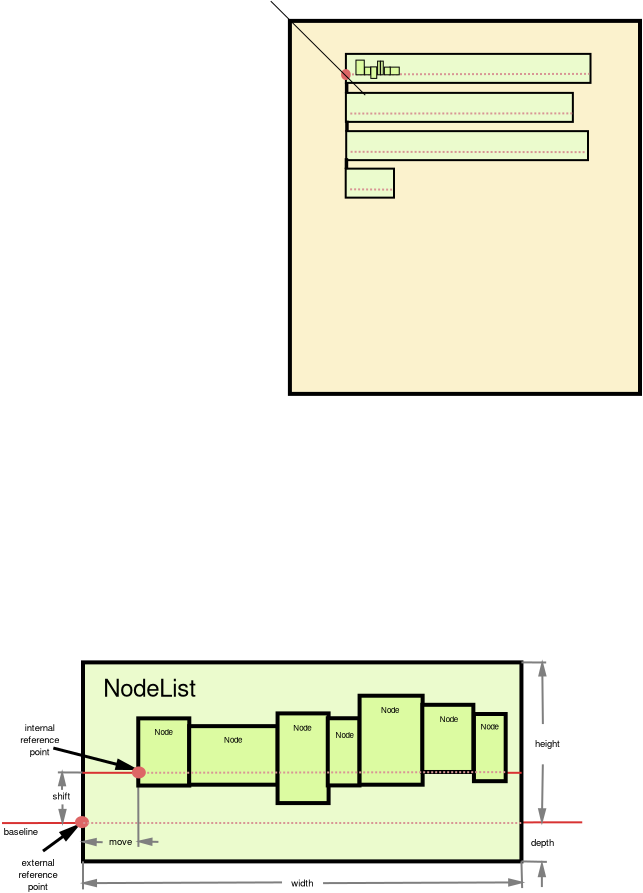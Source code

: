 <?xml version="1.0" encoding="UTF-8"?>
<dia:diagram xmlns:dia="http://www.lysator.liu.se/~alla/dia/">
  <dia:layer name="Background" visible="true">
    <dia:object type="Standard - Line" version="0" id="O0">
      <dia:attribute name="obj_pos">
        <dia:point val="1,13.05"/>
      </dia:attribute>
      <dia:attribute name="obj_bb">
        <dia:rectangle val="0.95,12.961;30.062,13.1"/>
      </dia:attribute>
      <dia:attribute name="conn_endpoints">
        <dia:point val="1,13.05"/>
        <dia:point val="30.012,13.011"/>
      </dia:attribute>
      <dia:attribute name="numcp">
        <dia:int val="1"/>
      </dia:attribute>
      <dia:attribute name="line_color">
        <dia:color val="#d83333"/>
      </dia:attribute>
    </dia:object>
    <dia:object type="Standard - Box" version="0" id="O1">
      <dia:attribute name="obj_pos">
        <dia:point val="5.05,5.015"/>
      </dia:attribute>
      <dia:attribute name="obj_bb">
        <dia:rectangle val="4.95,4.915;27.072,15.065"/>
      </dia:attribute>
      <dia:attribute name="elem_corner">
        <dia:point val="5.05,5.015"/>
      </dia:attribute>
      <dia:attribute name="elem_width">
        <dia:real val="21.922"/>
      </dia:attribute>
      <dia:attribute name="elem_height">
        <dia:real val="9.95"/>
      </dia:attribute>
      <dia:attribute name="border_width">
        <dia:real val="0.2"/>
      </dia:attribute>
      <dia:attribute name="inner_color">
        <dia:color val="#ebfbcd"/>
      </dia:attribute>
      <dia:attribute name="show_background">
        <dia:boolean val="true"/>
      </dia:attribute>
    </dia:object>
    <dia:object type="Standard - Text" version="0" id="O2">
      <dia:attribute name="obj_pos">
        <dia:point val="8.43,6.738"/>
      </dia:attribute>
      <dia:attribute name="obj_bb">
        <dia:rectangle val="6.08,5.538;10.78,7.338"/>
      </dia:attribute>
      <dia:attribute name="text">
        <dia:composite type="text">
          <dia:attribute name="string">
            <dia:string>#NodeList#</dia:string>
          </dia:attribute>
          <dia:attribute name="font">
            <dia:font family="nimbus sans l" style="0" name="Courier"/>
          </dia:attribute>
          <dia:attribute name="height">
            <dia:real val="1.5"/>
          </dia:attribute>
          <dia:attribute name="pos">
            <dia:point val="8.43,6.738"/>
          </dia:attribute>
          <dia:attribute name="color">
            <dia:color val="#000000"/>
          </dia:attribute>
          <dia:attribute name="alignment">
            <dia:enum val="1"/>
          </dia:attribute>
        </dia:composite>
      </dia:attribute>
    </dia:object>
    <dia:object type="Standard - Text" version="0" id="O3">
      <dia:attribute name="obj_pos">
        <dia:point val="1.085,13.649"/>
      </dia:attribute>
      <dia:attribute name="obj_bb">
        <dia:rectangle val="1.085,13.098;3.185,13.848"/>
      </dia:attribute>
      <dia:attribute name="text">
        <dia:composite type="text">
          <dia:attribute name="string">
            <dia:string>#baseline#</dia:string>
          </dia:attribute>
          <dia:attribute name="font">
            <dia:font family="nimbus sans l" style="0" name="Courier"/>
          </dia:attribute>
          <dia:attribute name="height">
            <dia:real val="0.6"/>
          </dia:attribute>
          <dia:attribute name="pos">
            <dia:point val="1.085,13.649"/>
          </dia:attribute>
          <dia:attribute name="color">
            <dia:color val="#000000"/>
          </dia:attribute>
          <dia:attribute name="alignment">
            <dia:enum val="0"/>
          </dia:attribute>
        </dia:composite>
      </dia:attribute>
    </dia:object>
    <dia:object type="Standard - Text" version="0" id="O4">
      <dia:attribute name="obj_pos">
        <dia:point val="16.016,16.225"/>
      </dia:attribute>
      <dia:attribute name="obj_bb">
        <dia:rectangle val="15.366,15.675;16.666,16.425"/>
      </dia:attribute>
      <dia:attribute name="text">
        <dia:composite type="text">
          <dia:attribute name="string">
            <dia:string>#width#</dia:string>
          </dia:attribute>
          <dia:attribute name="font">
            <dia:font family="nimbus sans l" style="0" name="Courier"/>
          </dia:attribute>
          <dia:attribute name="height">
            <dia:real val="0.6"/>
          </dia:attribute>
          <dia:attribute name="pos">
            <dia:point val="16.016,16.225"/>
          </dia:attribute>
          <dia:attribute name="color">
            <dia:color val="#000000"/>
          </dia:attribute>
          <dia:attribute name="alignment">
            <dia:enum val="1"/>
          </dia:attribute>
        </dia:composite>
      </dia:attribute>
    </dia:object>
    <dia:object type="Standard - Text" version="0" id="O5">
      <dia:attribute name="obj_pos">
        <dia:point val="27.444,14.2"/>
      </dia:attribute>
      <dia:attribute name="obj_bb">
        <dia:rectangle val="27.444,13.65;28.844,14.4"/>
      </dia:attribute>
      <dia:attribute name="text">
        <dia:composite type="text">
          <dia:attribute name="string">
            <dia:string>#depth#</dia:string>
          </dia:attribute>
          <dia:attribute name="font">
            <dia:font family="nimbus sans l" style="0" name="Courier"/>
          </dia:attribute>
          <dia:attribute name="height">
            <dia:real val="0.6"/>
          </dia:attribute>
          <dia:attribute name="pos">
            <dia:point val="27.444,14.2"/>
          </dia:attribute>
          <dia:attribute name="color">
            <dia:color val="#000000"/>
          </dia:attribute>
          <dia:attribute name="alignment">
            <dia:enum val="0"/>
          </dia:attribute>
        </dia:composite>
      </dia:attribute>
    </dia:object>
    <dia:object type="Standard - Text" version="0" id="O6">
      <dia:attribute name="obj_pos">
        <dia:point val="27.644,9.25"/>
      </dia:attribute>
      <dia:attribute name="obj_bb">
        <dia:rectangle val="27.644,8.7;29.194,9.45"/>
      </dia:attribute>
      <dia:attribute name="text">
        <dia:composite type="text">
          <dia:attribute name="string">
            <dia:string>#height#</dia:string>
          </dia:attribute>
          <dia:attribute name="font">
            <dia:font family="nimbus sans l" style="0" name="Courier"/>
          </dia:attribute>
          <dia:attribute name="height">
            <dia:real val="0.6"/>
          </dia:attribute>
          <dia:attribute name="pos">
            <dia:point val="27.644,9.25"/>
          </dia:attribute>
          <dia:attribute name="color">
            <dia:color val="#000000"/>
          </dia:attribute>
          <dia:attribute name="alignment">
            <dia:enum val="0"/>
          </dia:attribute>
        </dia:composite>
      </dia:attribute>
    </dia:object>
    <dia:object type="Standard - Line" version="0" id="O7">
      <dia:attribute name="obj_pos">
        <dia:point val="5.05,14.965"/>
      </dia:attribute>
      <dia:attribute name="obj_bb">
        <dia:rectangle val="5.0,14.915;5.1,16.415"/>
      </dia:attribute>
      <dia:attribute name="conn_endpoints">
        <dia:point val="5.05,14.965"/>
        <dia:point val="5.05,16.365"/>
      </dia:attribute>
      <dia:attribute name="numcp">
        <dia:int val="1"/>
      </dia:attribute>
      <dia:attribute name="line_color">
        <dia:color val="#7f7f7f"/>
      </dia:attribute>
      <dia:connections>
        <dia:connection handle="0" to="O1" connection="5"/>
      </dia:connections>
    </dia:object>
    <dia:object type="Standard - Line" version="0" id="O8">
      <dia:attribute name="obj_pos">
        <dia:point val="26.972,14.965"/>
      </dia:attribute>
      <dia:attribute name="obj_bb">
        <dia:rectangle val="26.921,14.914;28.295,15.042"/>
      </dia:attribute>
      <dia:attribute name="conn_endpoints">
        <dia:point val="26.972,14.965"/>
        <dia:point val="28.244,14.991"/>
      </dia:attribute>
      <dia:attribute name="numcp">
        <dia:int val="1"/>
      </dia:attribute>
      <dia:attribute name="line_color">
        <dia:color val="#7f7f7f"/>
      </dia:attribute>
      <dia:connections>
        <dia:connection handle="0" to="O1" connection="7"/>
      </dia:connections>
    </dia:object>
    <dia:object type="Standard - Line" version="0" id="O9">
      <dia:attribute name="obj_pos">
        <dia:point val="5.052,16.052"/>
      </dia:attribute>
      <dia:attribute name="obj_bb">
        <dia:rectangle val="5.001,15.752;15.051,16.352"/>
      </dia:attribute>
      <dia:attribute name="conn_endpoints">
        <dia:point val="5.052,16.052"/>
        <dia:point val="15.001,16.016"/>
      </dia:attribute>
      <dia:attribute name="numcp">
        <dia:int val="1"/>
      </dia:attribute>
      <dia:attribute name="line_color">
        <dia:color val="#7f7f7f"/>
      </dia:attribute>
      <dia:attribute name="start_arrow">
        <dia:enum val="3"/>
      </dia:attribute>
      <dia:attribute name="start_arrow_length">
        <dia:real val="0.6"/>
      </dia:attribute>
      <dia:attribute name="start_arrow_width">
        <dia:real val="0.3"/>
      </dia:attribute>
    </dia:object>
    <dia:object type="Standard - Line" version="0" id="O10">
      <dia:attribute name="obj_pos">
        <dia:point val="17.052,16.052"/>
      </dia:attribute>
      <dia:attribute name="obj_bb">
        <dia:rectangle val="17.001,15.716;27.058,16.316"/>
      </dia:attribute>
      <dia:attribute name="conn_endpoints">
        <dia:point val="17.052,16.052"/>
        <dia:point val="27.007,16.016"/>
      </dia:attribute>
      <dia:attribute name="numcp">
        <dia:int val="1"/>
      </dia:attribute>
      <dia:attribute name="line_color">
        <dia:color val="#7f7f7f"/>
      </dia:attribute>
      <dia:attribute name="end_arrow">
        <dia:enum val="3"/>
      </dia:attribute>
      <dia:attribute name="end_arrow_length">
        <dia:real val="0.6"/>
      </dia:attribute>
      <dia:attribute name="end_arrow_width">
        <dia:real val="0.3"/>
      </dia:attribute>
    </dia:object>
    <dia:object type="Standard - Line" version="0" id="O11">
      <dia:attribute name="obj_pos">
        <dia:point val="4.788,13.177"/>
      </dia:attribute>
      <dia:attribute name="obj_bb">
        <dia:rectangle val="2.945,12.81;5.085,14.555"/>
      </dia:attribute>
      <dia:attribute name="conn_endpoints">
        <dia:point val="4.788,13.177"/>
        <dia:point val="3.05,14.45"/>
      </dia:attribute>
      <dia:attribute name="numcp">
        <dia:int val="1"/>
      </dia:attribute>
      <dia:attribute name="line_width">
        <dia:real val="0.15"/>
      </dia:attribute>
      <dia:attribute name="start_arrow">
        <dia:enum val="3"/>
      </dia:attribute>
      <dia:attribute name="start_arrow_length">
        <dia:real val="0.8"/>
      </dia:attribute>
      <dia:attribute name="start_arrow_width">
        <dia:real val="0.4"/>
      </dia:attribute>
      <dia:connections>
        <dia:connection handle="0" to="O12" connection="5"/>
      </dia:connections>
    </dia:object>
    <dia:object type="Standard - Ellipse" version="0" id="O12">
      <dia:attribute name="obj_pos">
        <dia:point val="4.7,12.75"/>
      </dia:attribute>
      <dia:attribute name="obj_bb">
        <dia:rectangle val="4.65,12.7;5.35,13.3"/>
      </dia:attribute>
      <dia:attribute name="elem_corner">
        <dia:point val="4.7,12.75"/>
      </dia:attribute>
      <dia:attribute name="elem_width">
        <dia:real val="0.6"/>
      </dia:attribute>
      <dia:attribute name="elem_height">
        <dia:real val="0.5"/>
      </dia:attribute>
      <dia:attribute name="border_color">
        <dia:color val="#dd6666"/>
      </dia:attribute>
      <dia:attribute name="inner_color">
        <dia:color val="#dd6666"/>
      </dia:attribute>
    </dia:object>
    <dia:object type="Standard - Text" version="0" id="O13">
      <dia:attribute name="obj_pos">
        <dia:point val="2.8,15.2"/>
      </dia:attribute>
      <dia:attribute name="obj_bb">
        <dia:rectangle val="1.625,14.65;3.975,16.6"/>
      </dia:attribute>
      <dia:attribute name="text">
        <dia:composite type="text">
          <dia:attribute name="string">
            <dia:string>#external
reference
point#</dia:string>
          </dia:attribute>
          <dia:attribute name="font">
            <dia:font family="nimbus sans l" style="0" name="Courier"/>
          </dia:attribute>
          <dia:attribute name="height">
            <dia:real val="0.6"/>
          </dia:attribute>
          <dia:attribute name="pos">
            <dia:point val="2.8,15.2"/>
          </dia:attribute>
          <dia:attribute name="color">
            <dia:color val="#000000"/>
          </dia:attribute>
          <dia:attribute name="alignment">
            <dia:enum val="1"/>
          </dia:attribute>
        </dia:composite>
      </dia:attribute>
    </dia:object>
    <dia:object type="Standard - Line" version="0" id="O14">
      <dia:attribute name="obj_pos">
        <dia:point val="26.972,5.015"/>
      </dia:attribute>
      <dia:attribute name="obj_bb">
        <dia:rectangle val="26.921,4.964;28.259,5.071"/>
      </dia:attribute>
      <dia:attribute name="conn_endpoints">
        <dia:point val="26.972,5.015"/>
        <dia:point val="28.209,5.021"/>
      </dia:attribute>
      <dia:attribute name="numcp">
        <dia:int val="1"/>
      </dia:attribute>
      <dia:attribute name="line_color">
        <dia:color val="#7f7f7f"/>
      </dia:attribute>
      <dia:connections>
        <dia:connection handle="0" to="O1" connection="2"/>
      </dia:connections>
    </dia:object>
    <dia:object type="Standard - Line" version="0" id="O15">
      <dia:attribute name="obj_pos">
        <dia:point val="28.012,5.021"/>
      </dia:attribute>
      <dia:attribute name="obj_bb">
        <dia:rectangle val="27.711,4.968;28.312,8.151"/>
      </dia:attribute>
      <dia:attribute name="conn_endpoints">
        <dia:point val="28.012,5.021"/>
        <dia:point val="28.044,8.1"/>
      </dia:attribute>
      <dia:attribute name="numcp">
        <dia:int val="1"/>
      </dia:attribute>
      <dia:attribute name="line_color">
        <dia:color val="#7f7f7f"/>
      </dia:attribute>
      <dia:attribute name="start_arrow">
        <dia:enum val="3"/>
      </dia:attribute>
      <dia:attribute name="start_arrow_length">
        <dia:real val="0.6"/>
      </dia:attribute>
      <dia:attribute name="start_arrow_width">
        <dia:real val="0.3"/>
      </dia:attribute>
    </dia:object>
    <dia:object type="Standard - Line" version="0" id="O16">
      <dia:attribute name="obj_pos">
        <dia:point val="28.042,10.112"/>
      </dia:attribute>
      <dia:attribute name="obj_bb">
        <dia:rectangle val="27.694,10.061;28.295,13.062"/>
      </dia:attribute>
      <dia:attribute name="conn_endpoints">
        <dia:point val="28.042,10.112"/>
        <dia:point val="27.995,13.007"/>
      </dia:attribute>
      <dia:attribute name="numcp">
        <dia:int val="1"/>
      </dia:attribute>
      <dia:attribute name="line_color">
        <dia:color val="#7f7f7f"/>
      </dia:attribute>
      <dia:attribute name="end_arrow">
        <dia:enum val="3"/>
      </dia:attribute>
      <dia:attribute name="end_arrow_length">
        <dia:real val="0.6"/>
      </dia:attribute>
      <dia:attribute name="end_arrow_width">
        <dia:real val="0.3"/>
      </dia:attribute>
    </dia:object>
    <dia:object type="Standard - Line" version="0" id="O17">
      <dia:attribute name="obj_pos">
        <dia:point val="27.995,15.057"/>
      </dia:attribute>
      <dia:attribute name="obj_bb">
        <dia:rectangle val="27.695,15.006;28.295,16.3"/>
      </dia:attribute>
      <dia:attribute name="conn_endpoints">
        <dia:point val="27.995,15.057"/>
        <dia:point val="27.994,16.25"/>
      </dia:attribute>
      <dia:attribute name="numcp">
        <dia:int val="1"/>
      </dia:attribute>
      <dia:attribute name="line_color">
        <dia:color val="#7f7f7f"/>
      </dia:attribute>
      <dia:attribute name="start_arrow">
        <dia:enum val="3"/>
      </dia:attribute>
      <dia:attribute name="start_arrow_length">
        <dia:real val="0.6"/>
      </dia:attribute>
      <dia:attribute name="start_arrow_width">
        <dia:real val="0.3"/>
      </dia:attribute>
    </dia:object>
    <dia:object type="Standard - Line" version="0" id="O18">
      <dia:attribute name="obj_pos">
        <dia:point val="26.972,14.965"/>
      </dia:attribute>
      <dia:attribute name="obj_bb">
        <dia:rectangle val="26.92,14.913;27.058,16.35"/>
      </dia:attribute>
      <dia:attribute name="conn_endpoints">
        <dia:point val="26.972,14.965"/>
        <dia:point val="27.007,16.299"/>
      </dia:attribute>
      <dia:attribute name="numcp">
        <dia:int val="1"/>
      </dia:attribute>
      <dia:attribute name="line_color">
        <dia:color val="#7f7f7f"/>
      </dia:attribute>
      <dia:connections>
        <dia:connection handle="0" to="O1" connection="7"/>
      </dia:connections>
    </dia:object>
    <dia:object type="Standard - Line" version="0" id="O19">
      <dia:attribute name="obj_pos">
        <dia:point val="5.061,13.046"/>
      </dia:attribute>
      <dia:attribute name="obj_bb">
        <dia:rectangle val="5.011,12.996;27.032,13.096"/>
      </dia:attribute>
      <dia:attribute name="conn_endpoints">
        <dia:point val="5.061,13.046"/>
        <dia:point val="26.982,13.046"/>
      </dia:attribute>
      <dia:attribute name="numcp">
        <dia:int val="1"/>
      </dia:attribute>
      <dia:attribute name="line_color">
        <dia:color val="#d89595"/>
      </dia:attribute>
      <dia:attribute name="line_style">
        <dia:enum val="4"/>
      </dia:attribute>
    </dia:object>
    <dia:object type="Standard - Text" version="0" id="O20">
      <dia:attribute name="obj_pos">
        <dia:point val="2.892,8.452"/>
      </dia:attribute>
      <dia:attribute name="obj_bb">
        <dia:rectangle val="1.717,7.902;4.067,9.852"/>
      </dia:attribute>
      <dia:attribute name="text">
        <dia:composite type="text">
          <dia:attribute name="string">
            <dia:string>#internal
reference
point#</dia:string>
          </dia:attribute>
          <dia:attribute name="font">
            <dia:font family="nimbus sans l" style="0" name="Courier"/>
          </dia:attribute>
          <dia:attribute name="height">
            <dia:real val="0.6"/>
          </dia:attribute>
          <dia:attribute name="pos">
            <dia:point val="2.892,8.452"/>
          </dia:attribute>
          <dia:attribute name="color">
            <dia:color val="#000000"/>
          </dia:attribute>
          <dia:attribute name="alignment">
            <dia:enum val="1"/>
          </dia:attribute>
        </dia:composite>
      </dia:attribute>
    </dia:object>
    <dia:object type="Standard - Line" version="0" id="O21">
      <dia:attribute name="obj_pos">
        <dia:point val="7.629,10.341"/>
      </dia:attribute>
      <dia:attribute name="obj_bb">
        <dia:rectangle val="3.475,9.207;7.801,10.747"/>
      </dia:attribute>
      <dia:attribute name="conn_endpoints">
        <dia:point val="7.629,10.341"/>
        <dia:point val="3.566,9.299"/>
      </dia:attribute>
      <dia:attribute name="numcp">
        <dia:int val="1"/>
      </dia:attribute>
      <dia:attribute name="line_width">
        <dia:real val="0.15"/>
      </dia:attribute>
      <dia:attribute name="start_arrow">
        <dia:enum val="3"/>
      </dia:attribute>
      <dia:attribute name="start_arrow_length">
        <dia:real val="0.8"/>
      </dia:attribute>
      <dia:attribute name="start_arrow_width">
        <dia:real val="0.4"/>
      </dia:attribute>
      <dia:connections>
        <dia:connection handle="0" to="O46" connection="0"/>
      </dia:connections>
    </dia:object>
    <dia:object type="Standard - Line" version="0" id="O22">
      <dia:attribute name="obj_pos">
        <dia:point val="3.793,10.516"/>
      </dia:attribute>
      <dia:attribute name="obj_bb">
        <dia:rectangle val="3.743,10.466;5.081,10.572"/>
      </dia:attribute>
      <dia:attribute name="conn_endpoints">
        <dia:point val="3.793,10.516"/>
        <dia:point val="5.031,10.522"/>
      </dia:attribute>
      <dia:attribute name="numcp">
        <dia:int val="1"/>
      </dia:attribute>
      <dia:attribute name="line_color">
        <dia:color val="#7f7f7f"/>
      </dia:attribute>
    </dia:object>
    <dia:object type="Standard - Line" version="0" id="O23">
      <dia:attribute name="obj_pos">
        <dia:point val="4.008,10.511"/>
      </dia:attribute>
      <dia:attribute name="obj_bb">
        <dia:rectangle val="3.707,10.459;4.308,11.44"/>
      </dia:attribute>
      <dia:attribute name="conn_endpoints">
        <dia:point val="4.008,10.511"/>
        <dia:point val="4.0,11.39"/>
      </dia:attribute>
      <dia:attribute name="numcp">
        <dia:int val="1"/>
      </dia:attribute>
      <dia:attribute name="line_color">
        <dia:color val="#7f7f7f"/>
      </dia:attribute>
      <dia:attribute name="start_arrow">
        <dia:enum val="3"/>
      </dia:attribute>
      <dia:attribute name="start_arrow_length">
        <dia:real val="0.6"/>
      </dia:attribute>
      <dia:attribute name="start_arrow_width">
        <dia:real val="0.3"/>
      </dia:attribute>
    </dia:object>
    <dia:object type="Standard - Line" version="0" id="O24">
      <dia:attribute name="obj_pos">
        <dia:point val="4.025,13.04"/>
      </dia:attribute>
      <dia:attribute name="obj_bb">
        <dia:rectangle val="3.725,12.065;4.325,13.09"/>
      </dia:attribute>
      <dia:attribute name="conn_endpoints">
        <dia:point val="4.025,13.04"/>
        <dia:point val="4.025,12.115"/>
      </dia:attribute>
      <dia:attribute name="numcp">
        <dia:int val="1"/>
      </dia:attribute>
      <dia:attribute name="line_color">
        <dia:color val="#7f7f7f"/>
      </dia:attribute>
      <dia:attribute name="start_arrow">
        <dia:enum val="3"/>
      </dia:attribute>
      <dia:attribute name="start_arrow_length">
        <dia:real val="0.6"/>
      </dia:attribute>
      <dia:attribute name="start_arrow_width">
        <dia:real val="0.3"/>
      </dia:attribute>
    </dia:object>
    <dia:object type="Standard - Text" version="0" id="O25">
      <dia:attribute name="obj_pos">
        <dia:point val="3.973,11.876"/>
      </dia:attribute>
      <dia:attribute name="obj_bb">
        <dia:rectangle val="3.423,11.326;4.523,12.076"/>
      </dia:attribute>
      <dia:attribute name="text">
        <dia:composite type="text">
          <dia:attribute name="string">
            <dia:string>#shift#</dia:string>
          </dia:attribute>
          <dia:attribute name="font">
            <dia:font family="nimbus sans l" style="0" name="Courier"/>
          </dia:attribute>
          <dia:attribute name="height">
            <dia:real val="0.6"/>
          </dia:attribute>
          <dia:attribute name="pos">
            <dia:point val="3.973,11.876"/>
          </dia:attribute>
          <dia:attribute name="color">
            <dia:color val="#000000"/>
          </dia:attribute>
          <dia:attribute name="alignment">
            <dia:enum val="1"/>
          </dia:attribute>
        </dia:composite>
      </dia:attribute>
    </dia:object>
    <dia:object type="Standard - Text" version="0" id="O26">
      <dia:attribute name="obj_pos">
        <dia:point val="6.925,14.142"/>
      </dia:attribute>
      <dia:attribute name="obj_bb">
        <dia:rectangle val="6.25,13.592;7.6,14.342"/>
      </dia:attribute>
      <dia:attribute name="text">
        <dia:composite type="text">
          <dia:attribute name="string">
            <dia:string>#move#</dia:string>
          </dia:attribute>
          <dia:attribute name="font">
            <dia:font family="nimbus sans l" style="0" name="Courier"/>
          </dia:attribute>
          <dia:attribute name="height">
            <dia:real val="0.6"/>
          </dia:attribute>
          <dia:attribute name="pos">
            <dia:point val="6.925,14.142"/>
          </dia:attribute>
          <dia:attribute name="color">
            <dia:color val="#000000"/>
          </dia:attribute>
          <dia:attribute name="alignment">
            <dia:enum val="1"/>
          </dia:attribute>
        </dia:composite>
      </dia:attribute>
    </dia:object>
    <dia:object type="Standard - Line" version="0" id="O27">
      <dia:attribute name="obj_pos">
        <dia:point val="7.825,13.967"/>
      </dia:attribute>
      <dia:attribute name="obj_bb">
        <dia:rectangle val="7.769,13.666;8.872,14.268"/>
      </dia:attribute>
      <dia:attribute name="conn_endpoints">
        <dia:point val="7.825,13.967"/>
        <dia:point val="8.821,13.99"/>
      </dia:attribute>
      <dia:attribute name="numcp">
        <dia:int val="1"/>
      </dia:attribute>
      <dia:attribute name="line_color">
        <dia:color val="#7f7f7f"/>
      </dia:attribute>
      <dia:attribute name="start_arrow">
        <dia:enum val="3"/>
      </dia:attribute>
      <dia:attribute name="start_arrow_length">
        <dia:real val="0.6"/>
      </dia:attribute>
      <dia:attribute name="start_arrow_width">
        <dia:real val="0.3"/>
      </dia:attribute>
    </dia:object>
    <dia:object type="Standard - Line" version="0" id="O28">
      <dia:attribute name="obj_pos">
        <dia:point val="7.813,11.172"/>
      </dia:attribute>
      <dia:attribute name="obj_bb">
        <dia:rectangle val="7.763,11.122;7.871,14.29"/>
      </dia:attribute>
      <dia:attribute name="conn_endpoints">
        <dia:point val="7.813,11.172"/>
        <dia:point val="7.821,14.24"/>
      </dia:attribute>
      <dia:attribute name="numcp">
        <dia:int val="1"/>
      </dia:attribute>
      <dia:attribute name="line_color">
        <dia:color val="#7f7f7f"/>
      </dia:attribute>
      <dia:connections>
        <dia:connection handle="0" to="O31" connection="5"/>
      </dia:connections>
    </dia:object>
    <dia:object type="Standard - Line" version="0" id="O29">
      <dia:attribute name="obj_pos">
        <dia:point val="5.026,10.536"/>
      </dia:attribute>
      <dia:attribute name="obj_bb">
        <dia:rectangle val="4.976,10.486;27.032,10.586"/>
      </dia:attribute>
      <dia:attribute name="conn_endpoints">
        <dia:point val="5.026,10.536"/>
        <dia:point val="26.982,10.536"/>
      </dia:attribute>
      <dia:attribute name="numcp">
        <dia:int val="1"/>
      </dia:attribute>
      <dia:attribute name="line_color">
        <dia:color val="#d83333"/>
      </dia:attribute>
    </dia:object>
    <dia:object type="Standard - Line" version="0" id="O30">
      <dia:attribute name="obj_pos">
        <dia:point val="5.037,13.984"/>
      </dia:attribute>
      <dia:attribute name="obj_bb">
        <dia:rectangle val="4.981,13.683;6.084,14.285"/>
      </dia:attribute>
      <dia:attribute name="conn_endpoints">
        <dia:point val="5.037,13.984"/>
        <dia:point val="6.033,14.006"/>
      </dia:attribute>
      <dia:attribute name="numcp">
        <dia:int val="1"/>
      </dia:attribute>
      <dia:attribute name="line_color">
        <dia:color val="#7f7f7f"/>
      </dia:attribute>
      <dia:attribute name="start_arrow">
        <dia:enum val="3"/>
      </dia:attribute>
      <dia:attribute name="start_arrow_length">
        <dia:real val="0.6"/>
      </dia:attribute>
      <dia:attribute name="start_arrow_width">
        <dia:real val="0.3"/>
      </dia:attribute>
    </dia:object>
    <dia:object type="Standard - Box" version="0" id="O31">
      <dia:attribute name="obj_pos">
        <dia:point val="7.813,7.814"/>
      </dia:attribute>
      <dia:attribute name="obj_bb">
        <dia:rectangle val="7.713,7.714;10.465,11.273"/>
      </dia:attribute>
      <dia:attribute name="elem_corner">
        <dia:point val="7.813,7.814"/>
      </dia:attribute>
      <dia:attribute name="elem_width">
        <dia:real val="2.552"/>
      </dia:attribute>
      <dia:attribute name="elem_height">
        <dia:real val="3.359"/>
      </dia:attribute>
      <dia:attribute name="border_width">
        <dia:real val="0.2"/>
      </dia:attribute>
      <dia:attribute name="inner_color">
        <dia:color val="#dcfba1"/>
      </dia:attribute>
      <dia:attribute name="show_background">
        <dia:boolean val="true"/>
      </dia:attribute>
    </dia:object>
    <dia:object type="Standard - Box" version="0" id="O32">
      <dia:attribute name="obj_pos">
        <dia:point val="10.359,8.203"/>
      </dia:attribute>
      <dia:attribute name="obj_bb">
        <dia:rectangle val="10.259,8.103;14.884,11.231"/>
      </dia:attribute>
      <dia:attribute name="elem_corner">
        <dia:point val="10.359,8.203"/>
      </dia:attribute>
      <dia:attribute name="elem_width">
        <dia:real val="4.425"/>
      </dia:attribute>
      <dia:attribute name="elem_height">
        <dia:real val="2.928"/>
      </dia:attribute>
      <dia:attribute name="border_width">
        <dia:real val="0.2"/>
      </dia:attribute>
      <dia:attribute name="inner_color">
        <dia:color val="#dcfba1"/>
      </dia:attribute>
      <dia:attribute name="show_background">
        <dia:boolean val="true"/>
      </dia:attribute>
    </dia:object>
    <dia:object type="Standard - Box" version="0" id="O33">
      <dia:attribute name="obj_pos">
        <dia:point val="14.778,7.566"/>
      </dia:attribute>
      <dia:attribute name="obj_bb">
        <dia:rectangle val="14.678,7.466;17.43,12.15"/>
      </dia:attribute>
      <dia:attribute name="elem_corner">
        <dia:point val="14.778,7.566"/>
      </dia:attribute>
      <dia:attribute name="elem_width">
        <dia:real val="2.552"/>
      </dia:attribute>
      <dia:attribute name="elem_height">
        <dia:real val="4.484"/>
      </dia:attribute>
      <dia:attribute name="border_width">
        <dia:real val="0.2"/>
      </dia:attribute>
      <dia:attribute name="inner_color">
        <dia:color val="#dcfba1"/>
      </dia:attribute>
      <dia:attribute name="show_background">
        <dia:boolean val="true"/>
      </dia:attribute>
    </dia:object>
    <dia:object type="Standard - Box" version="0" id="O34">
      <dia:attribute name="obj_pos">
        <dia:point val="17.288,7.808"/>
      </dia:attribute>
      <dia:attribute name="obj_bb">
        <dia:rectangle val="17.188,7.708;18.975,11.267"/>
      </dia:attribute>
      <dia:attribute name="elem_corner">
        <dia:point val="17.288,7.808"/>
      </dia:attribute>
      <dia:attribute name="elem_width">
        <dia:real val="1.587"/>
      </dia:attribute>
      <dia:attribute name="elem_height">
        <dia:real val="3.359"/>
      </dia:attribute>
      <dia:attribute name="border_width">
        <dia:real val="0.2"/>
      </dia:attribute>
      <dia:attribute name="inner_color">
        <dia:color val="#dcfba1"/>
      </dia:attribute>
      <dia:attribute name="show_background">
        <dia:boolean val="true"/>
      </dia:attribute>
    </dia:object>
    <dia:object type="Standard - Box" version="0" id="O35">
      <dia:attribute name="obj_pos">
        <dia:point val="18.879,6.682"/>
      </dia:attribute>
      <dia:attribute name="obj_bb">
        <dia:rectangle val="18.779,6.582;22.132,11.231"/>
      </dia:attribute>
      <dia:attribute name="elem_corner">
        <dia:point val="18.879,6.682"/>
      </dia:attribute>
      <dia:attribute name="elem_width">
        <dia:real val="3.153"/>
      </dia:attribute>
      <dia:attribute name="elem_height">
        <dia:real val="4.449"/>
      </dia:attribute>
      <dia:attribute name="border_width">
        <dia:real val="0.2"/>
      </dia:attribute>
      <dia:attribute name="inner_color">
        <dia:color val="#dcfba1"/>
      </dia:attribute>
      <dia:attribute name="show_background">
        <dia:boolean val="true"/>
      </dia:attribute>
    </dia:object>
    <dia:object type="Standard - Box" version="0" id="O36">
      <dia:attribute name="obj_pos">
        <dia:point val="22.016,7.136"/>
      </dia:attribute>
      <dia:attribute name="obj_bb">
        <dia:rectangle val="21.916,7.036;24.667,10.595"/>
      </dia:attribute>
      <dia:attribute name="elem_corner">
        <dia:point val="22.016,7.136"/>
      </dia:attribute>
      <dia:attribute name="elem_width">
        <dia:real val="2.552"/>
      </dia:attribute>
      <dia:attribute name="elem_height">
        <dia:real val="3.359"/>
      </dia:attribute>
      <dia:attribute name="border_width">
        <dia:real val="0.2"/>
      </dia:attribute>
      <dia:attribute name="inner_color">
        <dia:color val="#dcfba1"/>
      </dia:attribute>
      <dia:attribute name="show_background">
        <dia:boolean val="true"/>
      </dia:attribute>
    </dia:object>
    <dia:object type="Standard - Text" version="0" id="O37">
      <dia:attribute name="obj_pos">
        <dia:point val="9.075,8.649"/>
      </dia:attribute>
      <dia:attribute name="obj_bb">
        <dia:rectangle val="8.625,8.199;9.526,8.849"/>
      </dia:attribute>
      <dia:attribute name="text">
        <dia:composite type="text">
          <dia:attribute name="string">
            <dia:string>#Node#</dia:string>
          </dia:attribute>
          <dia:attribute name="font">
            <dia:font family="nimbus sans l" style="0" name="Courier"/>
          </dia:attribute>
          <dia:attribute name="height">
            <dia:real val="0.5"/>
          </dia:attribute>
          <dia:attribute name="pos">
            <dia:point val="9.075,8.649"/>
          </dia:attribute>
          <dia:attribute name="color">
            <dia:color val="#000000"/>
          </dia:attribute>
          <dia:attribute name="alignment">
            <dia:enum val="1"/>
          </dia:attribute>
        </dia:composite>
      </dia:attribute>
    </dia:object>
    <dia:object type="Standard - Text" version="0" id="O38">
      <dia:attribute name="obj_pos">
        <dia:point val="12.551,9.03"/>
      </dia:attribute>
      <dia:attribute name="obj_bb">
        <dia:rectangle val="12.101,8.58;13.002,9.23"/>
      </dia:attribute>
      <dia:attribute name="text">
        <dia:composite type="text">
          <dia:attribute name="string">
            <dia:string>#Node#</dia:string>
          </dia:attribute>
          <dia:attribute name="font">
            <dia:font family="nimbus sans l" style="0" name="Courier"/>
          </dia:attribute>
          <dia:attribute name="height">
            <dia:real val="0.5"/>
          </dia:attribute>
          <dia:attribute name="pos">
            <dia:point val="12.551,9.03"/>
          </dia:attribute>
          <dia:attribute name="color">
            <dia:color val="#000000"/>
          </dia:attribute>
          <dia:attribute name="alignment">
            <dia:enum val="1"/>
          </dia:attribute>
        </dia:composite>
      </dia:attribute>
    </dia:object>
    <dia:object type="Standard - Text" version="0" id="O39">
      <dia:attribute name="obj_pos">
        <dia:point val="16.016,8.429"/>
      </dia:attribute>
      <dia:attribute name="obj_bb">
        <dia:rectangle val="15.566,7.979;16.467,8.629"/>
      </dia:attribute>
      <dia:attribute name="text">
        <dia:composite type="text">
          <dia:attribute name="string">
            <dia:string>#Node#</dia:string>
          </dia:attribute>
          <dia:attribute name="font">
            <dia:font family="nimbus sans l" style="0" name="Courier"/>
          </dia:attribute>
          <dia:attribute name="height">
            <dia:real val="0.5"/>
          </dia:attribute>
          <dia:attribute name="pos">
            <dia:point val="16.016,8.429"/>
          </dia:attribute>
          <dia:attribute name="color">
            <dia:color val="#000000"/>
          </dia:attribute>
          <dia:attribute name="alignment">
            <dia:enum val="1"/>
          </dia:attribute>
        </dia:composite>
      </dia:attribute>
    </dia:object>
    <dia:object type="Standard - Text" version="0" id="O40">
      <dia:attribute name="obj_pos">
        <dia:point val="20.4,7.545"/>
      </dia:attribute>
      <dia:attribute name="obj_bb">
        <dia:rectangle val="19.95,7.095;20.851,7.745"/>
      </dia:attribute>
      <dia:attribute name="text">
        <dia:composite type="text">
          <dia:attribute name="string">
            <dia:string>#Node#</dia:string>
          </dia:attribute>
          <dia:attribute name="font">
            <dia:font family="nimbus sans l" style="0" name="Courier"/>
          </dia:attribute>
          <dia:attribute name="height">
            <dia:real val="0.5"/>
          </dia:attribute>
          <dia:attribute name="pos">
            <dia:point val="20.4,7.545"/>
          </dia:attribute>
          <dia:attribute name="color">
            <dia:color val="#000000"/>
          </dia:attribute>
          <dia:attribute name="alignment">
            <dia:enum val="1"/>
          </dia:attribute>
        </dia:composite>
      </dia:attribute>
    </dia:object>
    <dia:object type="Standard - Text" version="0" id="O41">
      <dia:attribute name="obj_pos">
        <dia:point val="23.335,8.005"/>
      </dia:attribute>
      <dia:attribute name="obj_bb">
        <dia:rectangle val="22.884,7.555;23.785,8.205"/>
      </dia:attribute>
      <dia:attribute name="text">
        <dia:composite type="text">
          <dia:attribute name="string">
            <dia:string>#Node#</dia:string>
          </dia:attribute>
          <dia:attribute name="font">
            <dia:font family="nimbus sans l" style="0" name="Courier"/>
          </dia:attribute>
          <dia:attribute name="height">
            <dia:real val="0.5"/>
          </dia:attribute>
          <dia:attribute name="pos">
            <dia:point val="23.335,8.005"/>
          </dia:attribute>
          <dia:attribute name="color">
            <dia:color val="#000000"/>
          </dia:attribute>
          <dia:attribute name="alignment">
            <dia:enum val="1"/>
          </dia:attribute>
        </dia:composite>
      </dia:attribute>
    </dia:object>
    <dia:object type="Standard - Text" version="0" id="O42">
      <dia:attribute name="obj_pos">
        <dia:point val="18.121,8.79"/>
      </dia:attribute>
      <dia:attribute name="obj_bb">
        <dia:rectangle val="17.67,8.34;18.571,8.99"/>
      </dia:attribute>
      <dia:attribute name="text">
        <dia:composite type="text">
          <dia:attribute name="string">
            <dia:string>#Node#</dia:string>
          </dia:attribute>
          <dia:attribute name="font">
            <dia:font family="nimbus sans l" style="0" name="Courier"/>
          </dia:attribute>
          <dia:attribute name="height">
            <dia:real val="0.5"/>
          </dia:attribute>
          <dia:attribute name="pos">
            <dia:point val="18.121,8.79"/>
          </dia:attribute>
          <dia:attribute name="color">
            <dia:color val="#000000"/>
          </dia:attribute>
          <dia:attribute name="alignment">
            <dia:enum val="1"/>
          </dia:attribute>
        </dia:composite>
      </dia:attribute>
    </dia:object>
    <dia:object type="Standard - Box" version="0" id="O43">
      <dia:attribute name="obj_pos">
        <dia:point val="24.597,7.596"/>
      </dia:attribute>
      <dia:attribute name="obj_bb">
        <dia:rectangle val="24.497,7.496;26.284,11.054"/>
      </dia:attribute>
      <dia:attribute name="elem_corner">
        <dia:point val="24.597,7.596"/>
      </dia:attribute>
      <dia:attribute name="elem_width">
        <dia:real val="1.587"/>
      </dia:attribute>
      <dia:attribute name="elem_height">
        <dia:real val="3.359"/>
      </dia:attribute>
      <dia:attribute name="border_width">
        <dia:real val="0.2"/>
      </dia:attribute>
      <dia:attribute name="inner_color">
        <dia:color val="#dcfba1"/>
      </dia:attribute>
      <dia:attribute name="show_background">
        <dia:boolean val="true"/>
      </dia:attribute>
    </dia:object>
    <dia:object type="Standard - Text" version="0" id="O44">
      <dia:attribute name="obj_pos">
        <dia:point val="25.379,8.375"/>
      </dia:attribute>
      <dia:attribute name="obj_bb">
        <dia:rectangle val="24.929,7.925;25.83,8.575"/>
      </dia:attribute>
      <dia:attribute name="text">
        <dia:composite type="text">
          <dia:attribute name="string">
            <dia:string>#Node#</dia:string>
          </dia:attribute>
          <dia:attribute name="font">
            <dia:font family="nimbus sans l" style="0" name="Courier"/>
          </dia:attribute>
          <dia:attribute name="height">
            <dia:real val="0.5"/>
          </dia:attribute>
          <dia:attribute name="pos">
            <dia:point val="25.379,8.375"/>
          </dia:attribute>
          <dia:attribute name="color">
            <dia:color val="#000000"/>
          </dia:attribute>
          <dia:attribute name="alignment">
            <dia:enum val="1"/>
          </dia:attribute>
        </dia:composite>
      </dia:attribute>
    </dia:object>
    <dia:object type="Standard - Line" version="0" id="O45">
      <dia:attribute name="obj_pos">
        <dia:point val="7.859,10.536"/>
      </dia:attribute>
      <dia:attribute name="obj_bb">
        <dia:rectangle val="7.809,10.451;26.223,10.586"/>
      </dia:attribute>
      <dia:attribute name="conn_endpoints">
        <dia:point val="7.859,10.536"/>
        <dia:point val="26.173,10.501"/>
      </dia:attribute>
      <dia:attribute name="numcp">
        <dia:int val="1"/>
      </dia:attribute>
      <dia:attribute name="line_color">
        <dia:color val="#d89595"/>
      </dia:attribute>
      <dia:attribute name="line_style">
        <dia:enum val="4"/>
      </dia:attribute>
    </dia:object>
    <dia:object type="Standard - Ellipse" version="0" id="O46">
      <dia:attribute name="obj_pos">
        <dia:point val="7.541,10.268"/>
      </dia:attribute>
      <dia:attribute name="obj_bb">
        <dia:rectangle val="7.491,10.218;8.191,10.818"/>
      </dia:attribute>
      <dia:attribute name="elem_corner">
        <dia:point val="7.541,10.268"/>
      </dia:attribute>
      <dia:attribute name="elem_width">
        <dia:real val="0.6"/>
      </dia:attribute>
      <dia:attribute name="elem_height">
        <dia:real val="0.5"/>
      </dia:attribute>
      <dia:attribute name="border_color">
        <dia:color val="#dd6666"/>
      </dia:attribute>
      <dia:attribute name="inner_color">
        <dia:color val="#dd6666"/>
      </dia:attribute>
    </dia:object>
    <dia:object type="Standard - Box" version="0" id="O47">
      <dia:attribute name="obj_pos">
        <dia:point val="15.395,-27.06"/>
      </dia:attribute>
      <dia:attribute name="obj_bb">
        <dia:rectangle val="15.295,-27.16;33,-8.31"/>
      </dia:attribute>
      <dia:attribute name="elem_corner">
        <dia:point val="15.395,-27.06"/>
      </dia:attribute>
      <dia:attribute name="elem_width">
        <dia:real val="17.505"/>
      </dia:attribute>
      <dia:attribute name="elem_height">
        <dia:real val="18.65"/>
      </dia:attribute>
      <dia:attribute name="border_width">
        <dia:real val="0.2"/>
      </dia:attribute>
      <dia:attribute name="inner_color">
        <dia:color val="#fbf2cd"/>
      </dia:attribute>
      <dia:attribute name="show_background">
        <dia:boolean val="true"/>
      </dia:attribute>
    </dia:object>
    <dia:object type="Standard - Box" version="0" id="O48">
      <dia:attribute name="obj_pos">
        <dia:point val="18.195,-25.41"/>
      </dia:attribute>
      <dia:attribute name="obj_bb">
        <dia:rectangle val="18.145,-25.46;30.475,-23.91"/>
      </dia:attribute>
      <dia:attribute name="elem_corner">
        <dia:point val="18.195,-25.41"/>
      </dia:attribute>
      <dia:attribute name="elem_width">
        <dia:real val="12.23"/>
      </dia:attribute>
      <dia:attribute name="elem_height">
        <dia:real val="1.45"/>
      </dia:attribute>
      <dia:attribute name="inner_color">
        <dia:color val="#ebfbcd"/>
      </dia:attribute>
      <dia:attribute name="show_background">
        <dia:boolean val="true"/>
      </dia:attribute>
    </dia:object>
    <dia:object type="Standard - Line" version="0" id="O49">
      <dia:attribute name="obj_pos">
        <dia:point val="18.3,-24.385"/>
      </dia:attribute>
      <dia:attribute name="obj_bb">
        <dia:rectangle val="18.25,-24.46;30.416,-24.335"/>
      </dia:attribute>
      <dia:attribute name="conn_endpoints">
        <dia:point val="18.3,-24.385"/>
        <dia:point val="30.366,-24.41"/>
      </dia:attribute>
      <dia:attribute name="numcp">
        <dia:int val="1"/>
      </dia:attribute>
      <dia:attribute name="line_color">
        <dia:color val="#d89595"/>
      </dia:attribute>
      <dia:attribute name="line_style">
        <dia:enum val="4"/>
      </dia:attribute>
    </dia:object>
    <dia:object type="Standard - Ellipse" version="0" id="O50">
      <dia:attribute name="obj_pos">
        <dia:point val="18.003,-24.602"/>
      </dia:attribute>
      <dia:attribute name="obj_bb">
        <dia:rectangle val="17.953,-24.652;18.433,-24.102"/>
      </dia:attribute>
      <dia:attribute name="elem_corner">
        <dia:point val="18.003,-24.602"/>
      </dia:attribute>
      <dia:attribute name="elem_width">
        <dia:real val="0.38"/>
      </dia:attribute>
      <dia:attribute name="elem_height">
        <dia:real val="0.45"/>
      </dia:attribute>
      <dia:attribute name="border_color">
        <dia:color val="#dd6666"/>
      </dia:attribute>
      <dia:attribute name="inner_color">
        <dia:color val="#dd6666"/>
      </dia:attribute>
    </dia:object>
    <dia:object type="Standard - Box" version="0" id="O51">
      <dia:attribute name="obj_pos">
        <dia:point val="18.195,-23.46"/>
      </dia:attribute>
      <dia:attribute name="obj_bb">
        <dia:rectangle val="18.145,-23.51;29.593,-21.96"/>
      </dia:attribute>
      <dia:attribute name="elem_corner">
        <dia:point val="18.195,-23.46"/>
      </dia:attribute>
      <dia:attribute name="elem_width">
        <dia:real val="11.348"/>
      </dia:attribute>
      <dia:attribute name="elem_height">
        <dia:real val="1.45"/>
      </dia:attribute>
      <dia:attribute name="inner_color">
        <dia:color val="#ebfbcd"/>
      </dia:attribute>
      <dia:attribute name="show_background">
        <dia:boolean val="true"/>
      </dia:attribute>
    </dia:object>
    <dia:object type="Standard - Line" version="0" id="O52">
      <dia:attribute name="obj_pos">
        <dia:point val="18.415,-22.427"/>
      </dia:attribute>
      <dia:attribute name="obj_bb">
        <dia:rectangle val="18.365,-22.485;29.575,-22.377"/>
      </dia:attribute>
      <dia:attribute name="conn_endpoints">
        <dia:point val="18.415,-22.427"/>
        <dia:point val="29.525,-22.435"/>
      </dia:attribute>
      <dia:attribute name="numcp">
        <dia:int val="1"/>
      </dia:attribute>
      <dia:attribute name="line_color">
        <dia:color val="#d89595"/>
      </dia:attribute>
      <dia:attribute name="line_style">
        <dia:enum val="4"/>
      </dia:attribute>
    </dia:object>
    <dia:object type="Standard - Box" version="0" id="O53">
      <dia:attribute name="obj_pos">
        <dia:point val="18.195,-23.935"/>
      </dia:attribute>
      <dia:attribute name="obj_bb">
        <dia:rectangle val="18.145,-23.985;18.32,-23.435"/>
      </dia:attribute>
      <dia:attribute name="elem_corner">
        <dia:point val="18.195,-23.935"/>
      </dia:attribute>
      <dia:attribute name="elem_width">
        <dia:real val="0.075"/>
      </dia:attribute>
      <dia:attribute name="elem_height">
        <dia:real val="0.45"/>
      </dia:attribute>
      <dia:attribute name="inner_color">
        <dia:color val="#ebfbcd"/>
      </dia:attribute>
      <dia:attribute name="show_background">
        <dia:boolean val="true"/>
      </dia:attribute>
    </dia:object>
    <dia:object type="Standard - Box" version="0" id="O54">
      <dia:attribute name="obj_pos">
        <dia:point val="18.698,-25.098"/>
      </dia:attribute>
      <dia:attribute name="obj_bb">
        <dia:rectangle val="18.672,-25.123;19.137,-24.339"/>
      </dia:attribute>
      <dia:attribute name="elem_corner">
        <dia:point val="18.698,-25.098"/>
      </dia:attribute>
      <dia:attribute name="elem_width">
        <dia:real val="0.415"/>
      </dia:attribute>
      <dia:attribute name="elem_height">
        <dia:real val="0.734"/>
      </dia:attribute>
      <dia:attribute name="border_width">
        <dia:real val="0.05"/>
      </dia:attribute>
      <dia:attribute name="inner_color">
        <dia:color val="#dcfba1"/>
      </dia:attribute>
      <dia:attribute name="show_background">
        <dia:boolean val="true"/>
      </dia:attribute>
    </dia:object>
    <dia:object type="Standard - Box" version="0" id="O55">
      <dia:attribute name="obj_pos">
        <dia:point val="19.13,-24.748"/>
      </dia:attribute>
      <dia:attribute name="obj_bb">
        <dia:rectangle val="19.105,-24.773;19.45,-24.339"/>
      </dia:attribute>
      <dia:attribute name="elem_corner">
        <dia:point val="19.13,-24.748"/>
      </dia:attribute>
      <dia:attribute name="elem_width">
        <dia:real val="0.295"/>
      </dia:attribute>
      <dia:attribute name="elem_height">
        <dia:real val="0.384"/>
      </dia:attribute>
      <dia:attribute name="border_width">
        <dia:real val="0.05"/>
      </dia:attribute>
      <dia:attribute name="inner_color">
        <dia:color val="#dcfba1"/>
      </dia:attribute>
      <dia:attribute name="show_background">
        <dia:boolean val="true"/>
      </dia:attribute>
    </dia:object>
    <dia:object type="Standard - Box" version="0" id="O56">
      <dia:attribute name="obj_pos">
        <dia:point val="19.442,-24.76"/>
      </dia:attribute>
      <dia:attribute name="obj_bb">
        <dia:rectangle val="19.418,-24.785;19.762,-24.16"/>
      </dia:attribute>
      <dia:attribute name="elem_corner">
        <dia:point val="19.442,-24.76"/>
      </dia:attribute>
      <dia:attribute name="elem_width">
        <dia:real val="0.295"/>
      </dia:attribute>
      <dia:attribute name="elem_height">
        <dia:real val="0.575"/>
      </dia:attribute>
      <dia:attribute name="border_width">
        <dia:real val="0.05"/>
      </dia:attribute>
      <dia:attribute name="inner_color">
        <dia:color val="#dcfba1"/>
      </dia:attribute>
      <dia:attribute name="show_background">
        <dia:boolean val="true"/>
      </dia:attribute>
    </dia:object>
    <dia:object type="Standard - Box" version="0" id="O57">
      <dia:attribute name="obj_pos">
        <dia:point val="19.78,-25.048"/>
      </dia:attribute>
      <dia:attribute name="obj_bb">
        <dia:rectangle val="19.755,-25.073;19.938,-24.339"/>
      </dia:attribute>
      <dia:attribute name="elem_corner">
        <dia:point val="19.78,-25.048"/>
      </dia:attribute>
      <dia:attribute name="elem_width">
        <dia:real val="0.133"/>
      </dia:attribute>
      <dia:attribute name="elem_height">
        <dia:real val="0.684"/>
      </dia:attribute>
      <dia:attribute name="border_width">
        <dia:real val="0.05"/>
      </dia:attribute>
      <dia:attribute name="inner_color">
        <dia:color val="#dcfba1"/>
      </dia:attribute>
      <dia:attribute name="show_background">
        <dia:boolean val="true"/>
      </dia:attribute>
    </dia:object>
    <dia:object type="Standard - Box" version="0" id="O58">
      <dia:attribute name="obj_pos">
        <dia:point val="19.93,-25.048"/>
      </dia:attribute>
      <dia:attribute name="obj_bb">
        <dia:rectangle val="19.905,-25.073;20.087,-24.339"/>
      </dia:attribute>
      <dia:attribute name="elem_corner">
        <dia:point val="19.93,-25.048"/>
      </dia:attribute>
      <dia:attribute name="elem_width">
        <dia:real val="0.133"/>
      </dia:attribute>
      <dia:attribute name="elem_height">
        <dia:real val="0.684"/>
      </dia:attribute>
      <dia:attribute name="border_width">
        <dia:real val="0.05"/>
      </dia:attribute>
      <dia:attribute name="inner_color">
        <dia:color val="#dcfba1"/>
      </dia:attribute>
      <dia:attribute name="show_background">
        <dia:boolean val="true"/>
      </dia:attribute>
    </dia:object>
    <dia:object type="Standard - Box" version="0" id="O59">
      <dia:attribute name="obj_pos">
        <dia:point val="20.392,-24.748"/>
      </dia:attribute>
      <dia:attribute name="obj_bb">
        <dia:rectangle val="20.367,-24.773;20.887,-24.339"/>
      </dia:attribute>
      <dia:attribute name="elem_corner">
        <dia:point val="20.392,-24.748"/>
      </dia:attribute>
      <dia:attribute name="elem_width">
        <dia:real val="0.47"/>
      </dia:attribute>
      <dia:attribute name="elem_height">
        <dia:real val="0.384"/>
      </dia:attribute>
      <dia:attribute name="border_width">
        <dia:real val="0.05"/>
      </dia:attribute>
      <dia:attribute name="inner_color">
        <dia:color val="#dcfba1"/>
      </dia:attribute>
      <dia:attribute name="show_background">
        <dia:boolean val="true"/>
      </dia:attribute>
    </dia:object>
    <dia:object type="Standard - Box" version="0" id="O60">
      <dia:attribute name="obj_pos">
        <dia:point val="20.117,-24.748"/>
      </dia:attribute>
      <dia:attribute name="obj_bb">
        <dia:rectangle val="20.093,-24.773;20.438,-24.339"/>
      </dia:attribute>
      <dia:attribute name="elem_corner">
        <dia:point val="20.117,-24.748"/>
      </dia:attribute>
      <dia:attribute name="elem_width">
        <dia:real val="0.295"/>
      </dia:attribute>
      <dia:attribute name="elem_height">
        <dia:real val="0.384"/>
      </dia:attribute>
      <dia:attribute name="border_width">
        <dia:real val="0.05"/>
      </dia:attribute>
      <dia:attribute name="inner_color">
        <dia:color val="#dcfba1"/>
      </dia:attribute>
      <dia:attribute name="show_background">
        <dia:boolean val="true"/>
      </dia:attribute>
    </dia:object>
    <dia:object type="Standard - Line" version="0" id="O61">
      <dia:attribute name="obj_pos">
        <dia:point val="14.438,-28.047"/>
      </dia:attribute>
      <dia:attribute name="obj_bb">
        <dia:rectangle val="14.431,-28.054;19.17,-23.34"/>
      </dia:attribute>
      <dia:attribute name="conn_endpoints">
        <dia:point val="14.438,-28.047"/>
        <dia:point val="19.163,-23.347"/>
      </dia:attribute>
      <dia:attribute name="numcp">
        <dia:int val="1"/>
      </dia:attribute>
      <dia:attribute name="line_width">
        <dia:real val="0.01"/>
      </dia:attribute>
    </dia:object>
    <dia:object type="Standard - Box" version="0" id="O62">
      <dia:attribute name="obj_pos">
        <dia:point val="18.21,-21.547"/>
      </dia:attribute>
      <dia:attribute name="obj_bb">
        <dia:rectangle val="18.16,-21.597;30.35,-20.047"/>
      </dia:attribute>
      <dia:attribute name="elem_corner">
        <dia:point val="18.21,-21.547"/>
      </dia:attribute>
      <dia:attribute name="elem_width">
        <dia:real val="12.09"/>
      </dia:attribute>
      <dia:attribute name="elem_height">
        <dia:real val="1.45"/>
      </dia:attribute>
      <dia:attribute name="inner_color">
        <dia:color val="#ebfbcd"/>
      </dia:attribute>
      <dia:attribute name="show_background">
        <dia:boolean val="true"/>
      </dia:attribute>
    </dia:object>
    <dia:object type="Standard - Line" version="0" id="O63">
      <dia:attribute name="obj_pos">
        <dia:point val="18.43,-20.514"/>
      </dia:attribute>
      <dia:attribute name="obj_bb">
        <dia:rectangle val="18.38,-20.564;30.25,-20.447"/>
      </dia:attribute>
      <dia:attribute name="conn_endpoints">
        <dia:point val="18.43,-20.514"/>
        <dia:point val="30.2,-20.497"/>
      </dia:attribute>
      <dia:attribute name="numcp">
        <dia:int val="1"/>
      </dia:attribute>
      <dia:attribute name="line_color">
        <dia:color val="#d89595"/>
      </dia:attribute>
      <dia:attribute name="line_style">
        <dia:enum val="4"/>
      </dia:attribute>
    </dia:object>
    <dia:object type="Standard - Box" version="0" id="O64">
      <dia:attribute name="obj_pos">
        <dia:point val="18.21,-22.022"/>
      </dia:attribute>
      <dia:attribute name="obj_bb">
        <dia:rectangle val="18.16,-22.072;18.335,-21.522"/>
      </dia:attribute>
      <dia:attribute name="elem_corner">
        <dia:point val="18.21,-22.022"/>
      </dia:attribute>
      <dia:attribute name="elem_width">
        <dia:real val="0.075"/>
      </dia:attribute>
      <dia:attribute name="elem_height">
        <dia:real val="0.45"/>
      </dia:attribute>
      <dia:attribute name="inner_color">
        <dia:color val="#ebfbcd"/>
      </dia:attribute>
      <dia:attribute name="show_background">
        <dia:boolean val="true"/>
      </dia:attribute>
    </dia:object>
    <dia:object type="Standard - Box" version="0" id="O65">
      <dia:attribute name="obj_pos">
        <dia:point val="18.185,-19.672"/>
      </dia:attribute>
      <dia:attribute name="obj_bb">
        <dia:rectangle val="18.135,-19.722;20.65,-18.172"/>
      </dia:attribute>
      <dia:attribute name="elem_corner">
        <dia:point val="18.185,-19.672"/>
      </dia:attribute>
      <dia:attribute name="elem_width">
        <dia:real val="2.415"/>
      </dia:attribute>
      <dia:attribute name="elem_height">
        <dia:real val="1.45"/>
      </dia:attribute>
      <dia:attribute name="inner_color">
        <dia:color val="#ebfbcd"/>
      </dia:attribute>
      <dia:attribute name="show_background">
        <dia:boolean val="true"/>
      </dia:attribute>
    </dia:object>
    <dia:object type="Standard - Line" version="0" id="O66">
      <dia:attribute name="obj_pos">
        <dia:point val="18.405,-18.639"/>
      </dia:attribute>
      <dia:attribute name="obj_bb">
        <dia:rectangle val="18.355,-18.689;20.575,-18.572"/>
      </dia:attribute>
      <dia:attribute name="conn_endpoints">
        <dia:point val="18.405,-18.639"/>
        <dia:point val="20.525,-18.622"/>
      </dia:attribute>
      <dia:attribute name="numcp">
        <dia:int val="1"/>
      </dia:attribute>
      <dia:attribute name="line_color">
        <dia:color val="#d89595"/>
      </dia:attribute>
      <dia:attribute name="line_style">
        <dia:enum val="4"/>
      </dia:attribute>
    </dia:object>
    <dia:object type="Standard - Box" version="0" id="O67">
      <dia:attribute name="obj_pos">
        <dia:point val="18.185,-20.147"/>
      </dia:attribute>
      <dia:attribute name="obj_bb">
        <dia:rectangle val="18.135,-20.197;18.31,-19.647"/>
      </dia:attribute>
      <dia:attribute name="elem_corner">
        <dia:point val="18.185,-20.147"/>
      </dia:attribute>
      <dia:attribute name="elem_width">
        <dia:real val="0.075"/>
      </dia:attribute>
      <dia:attribute name="elem_height">
        <dia:real val="0.45"/>
      </dia:attribute>
      <dia:attribute name="inner_color">
        <dia:color val="#ebfbcd"/>
      </dia:attribute>
      <dia:attribute name="show_background">
        <dia:boolean val="true"/>
      </dia:attribute>
    </dia:object>
  </dia:layer>
</dia:diagram>
